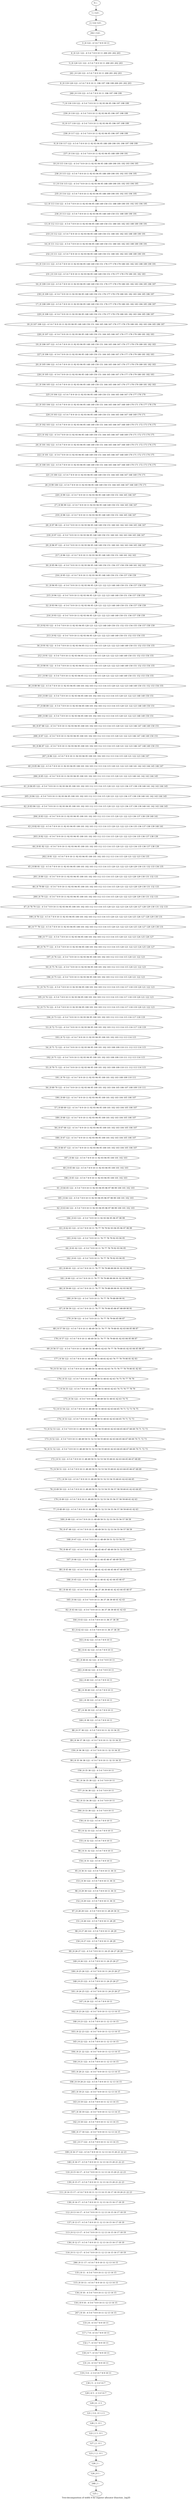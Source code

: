 digraph G {
graph [label="Tree-decomposition of width 4 for register allocator (function _log2f)"]
0[label="0 | : "];
1[label="1 | 123 : "];
2[label="2 | 122 123 : "];
3[label="3 | 8 122 : 4 5 6 7 8 9 10 11 "];
4[label="4 | 8 121 122 : 4 5 6 7 8 9 10 11 200 201 202 203 "];
5[label="5 | 8 120 121 122 : 4 5 6 7 8 9 10 11 200 201 202 203 "];
6[label="6 | 8 119 120 122 : 4 5 6 7 8 9 10 11 196 197 198 199 200 201 202 203 "];
7[label="7 | 8 118 119 122 : 4 5 6 7 8 9 10 11 92 93 94 95 196 197 198 199 "];
8[label="8 | 8 117 118 122 : 4 5 6 7 8 9 10 11 92 93 94 95 196 197 198 199 "];
9[label="9 | 8 116 117 122 : 4 5 6 7 8 9 10 11 92 93 94 95 188 189 190 191 196 197 198 199 "];
10[label="10 | 8 115 116 122 : 4 5 6 7 8 9 10 11 92 93 94 95 188 189 190 191 192 193 194 195 "];
11[label="11 | 8 114 115 122 : 4 5 6 7 8 9 10 11 92 93 94 95 188 189 190 191 192 193 194 195 "];
12[label="12 | 8 113 114 122 : 4 5 6 7 8 9 10 11 92 93 94 95 148 149 150 151 188 189 190 191 192 193 194 195 "];
13[label="13 | 8 112 113 122 : 4 5 6 7 8 9 10 11 92 93 94 95 148 149 150 151 180 181 182 183 188 189 190 191 "];
14[label="14 | 8 111 112 122 : 4 5 6 7 8 9 10 11 92 93 94 95 148 149 150 151 180 181 182 183 188 189 190 191 "];
15[label="15 | 8 110 111 122 : 4 5 6 7 8 9 10 11 92 93 94 95 148 149 150 151 176 177 178 179 180 181 182 183 188 189 190 191 "];
16[label="16 | 8 109 110 122 : 4 5 6 7 8 9 10 11 92 93 94 95 148 149 150 151 176 177 178 179 180 181 182 183 184 185 186 187 "];
17[label="17 | 8 108 109 122 : 4 5 6 7 8 9 10 11 92 93 94 95 148 149 150 151 176 177 178 179 180 181 182 183 184 185 186 187 "];
18[label="18 | 8 107 108 122 : 4 5 6 7 8 9 10 11 92 93 94 95 148 149 150 151 164 165 166 167 176 177 178 179 180 181 182 183 184 185 186 187 "];
19[label="19 | 8 106 107 122 : 4 5 6 7 8 9 10 11 92 93 94 95 148 149 150 151 164 165 166 167 176 177 178 179 180 181 182 183 "];
20[label="20 | 8 105 106 122 : 4 5 6 7 8 9 10 11 92 93 94 95 148 149 150 151 164 165 166 167 176 177 178 179 180 181 182 183 "];
21[label="21 | 8 104 105 122 : 4 5 6 7 8 9 10 11 92 93 94 95 148 149 150 151 164 165 166 167 176 177 178 179 180 181 182 183 "];
22[label="22 | 8 103 104 122 : 4 5 6 7 8 9 10 11 92 93 94 95 148 149 150 151 164 165 166 167 168 169 170 171 176 177 178 179 "];
23[label="23 | 8 102 103 122 : 4 5 6 7 8 9 10 11 92 93 94 95 148 149 150 151 164 165 166 167 168 169 170 171 172 173 174 175 "];
24[label="24 | 8 101 102 122 : 4 5 6 7 8 9 10 11 92 93 94 95 148 149 150 151 164 165 166 167 168 169 170 171 172 173 174 175 "];
25[label="25 | 8 100 101 122 : 4 5 6 7 8 9 10 11 92 93 94 95 148 149 150 151 164 165 166 167 168 169 170 171 172 173 174 175 "];
26[label="26 | 8 99 100 122 : 4 5 6 7 8 9 10 11 92 93 94 95 148 149 150 151 164 165 166 167 168 169 170 171 "];
27[label="27 | 8 98 99 122 : 4 5 6 7 8 9 10 11 92 93 94 95 148 149 150 151 164 165 166 167 "];
28[label="28 | 8 97 98 122 : 4 5 6 7 8 9 10 11 92 93 94 95 148 149 150 151 160 161 162 163 164 165 166 167 "];
29[label="29 | 8 96 97 122 : 4 5 6 7 8 9 10 11 92 93 94 95 148 149 150 151 160 161 162 163 164 165 166 167 "];
30[label="30 | 8 95 96 122 : 4 5 6 7 8 9 10 11 92 93 94 95 148 149 150 151 156 157 158 159 160 161 162 163 "];
31[label="31 | 8 94 95 122 : 4 5 6 7 8 9 10 11 92 93 94 95 120 121 122 123 148 149 150 151 156 157 158 159 "];
32[label="32 | 8 93 94 122 : 4 5 6 7 8 9 10 11 92 93 94 95 120 121 122 123 148 149 150 151 156 157 158 159 "];
33[label="33 | 8 92 93 122 : 4 5 6 7 8 9 10 11 92 93 94 95 120 121 122 123 148 149 150 151 152 153 154 155 156 157 158 159 "];
34[label="34 | 8 91 92 122 : 4 5 6 7 8 9 10 11 92 93 94 95 112 113 114 115 120 121 122 123 148 149 150 151 152 153 154 155 "];
35[label="35 | 8 90 91 122 : 4 5 6 7 8 9 10 11 92 93 94 95 112 113 114 115 120 121 122 123 148 149 150 151 152 153 154 155 "];
36[label="36 | 8 89 90 122 : 4 5 6 7 8 9 10 11 92 93 94 95 100 101 102 103 112 113 114 115 120 121 122 123 148 149 150 151 152 153 154 155 "];
37[label="37 | 8 88 89 122 : 4 5 6 7 8 9 10 11 92 93 94 95 100 101 102 103 112 113 114 115 120 121 122 123 148 149 150 151 "];
38[label="38 | 8 87 88 122 : 4 5 6 7 8 9 10 11 92 93 94 95 100 101 102 103 112 113 114 115 120 121 122 123 146 147 148 149 150 151 "];
39[label="39 | 8 86 87 122 : 4 5 6 7 8 9 10 11 92 93 94 95 100 101 102 103 112 113 114 115 120 121 122 123 146 147 148 149 150 151 "];
40[label="40 | 8 85 86 122 : 4 5 6 7 8 9 10 11 92 93 94 95 100 101 102 103 112 113 114 115 120 121 122 123 140 141 142 143 144 145 146 147 "];
41[label="41 | 8 84 85 122 : 4 5 6 7 8 9 10 11 92 93 94 95 100 101 102 103 112 113 114 115 120 121 122 123 136 137 138 139 140 141 142 143 144 145 "];
42[label="42 | 8 83 84 122 : 4 5 6 7 8 9 10 11 92 93 94 95 100 101 102 103 112 113 114 115 120 121 122 123 136 137 138 139 140 141 142 143 144 145 "];
43[label="43 | 8 82 83 122 : 4 5 6 7 8 9 10 11 92 93 94 95 100 101 102 103 112 113 114 115 120 121 122 123 134 135 136 137 138 139 140 141 "];
44[label="44 | 8 81 82 122 : 4 5 6 7 8 9 10 11 92 93 94 95 100 101 102 103 112 113 114 115 120 121 122 123 134 135 136 137 138 139 "];
45[label="45 | 8 80 81 122 : 4 5 6 7 8 9 10 11 92 93 94 95 100 101 102 103 112 113 114 115 120 121 122 123 128 129 130 131 132 133 134 135 "];
46[label="46 | 8 79 80 122 : 4 5 6 7 8 9 10 11 92 93 94 95 100 101 102 103 112 113 114 115 120 121 122 123 128 129 130 131 132 133 "];
47[label="47 | 8 78 79 122 : 4 5 6 7 8 9 10 11 92 93 94 95 100 101 102 103 112 113 114 115 120 121 122 123 124 125 126 127 128 129 130 131 132 133 "];
48[label="48 | 8 77 78 122 : 4 5 6 7 8 9 10 11 92 93 94 95 100 101 102 103 112 113 114 115 120 121 122 123 124 125 126 127 128 129 130 131 "];
49[label="49 | 8 76 77 122 : 4 5 6 7 8 9 10 11 92 93 94 95 100 101 102 103 112 113 114 115 120 121 122 123 124 125 126 127 "];
50[label="50 | 8 75 76 122 : 4 5 6 7 8 9 10 11 92 93 94 95 100 101 102 103 112 113 114 115 120 121 122 123 "];
51[label="51 | 8 74 75 122 : 4 5 6 7 8 9 10 11 92 93 94 95 100 101 102 103 112 113 114 115 116 117 118 119 120 121 122 123 "];
52[label="52 | 8 73 74 122 : 4 5 6 7 8 9 10 11 92 93 94 95 100 101 102 103 112 113 114 115 116 117 118 119 120 121 122 123 "];
53[label="53 | 8 72 73 122 : 4 5 6 7 8 9 10 11 92 93 94 95 100 101 102 103 112 113 114 115 116 117 118 119 "];
54[label="54 | 8 71 72 122 : 4 5 6 7 8 9 10 11 92 93 94 95 100 101 102 103 108 109 110 111 112 113 114 115 "];
55[label="55 | 8 70 71 122 : 4 5 6 7 8 9 10 11 92 93 94 95 100 101 102 103 108 109 110 111 112 113 114 115 "];
56[label="56 | 8 69 70 122 : 4 5 6 7 8 9 10 11 92 93 94 95 100 101 102 103 104 105 106 107 108 109 110 111 "];
57[label="57 | 8 68 69 122 : 4 5 6 7 8 9 10 11 92 93 94 95 100 101 102 103 104 105 106 107 "];
58[label="58 | 8 67 68 122 : 4 5 6 7 8 9 10 11 92 93 94 95 100 101 102 103 104 105 106 107 "];
59[label="59 | 8 66 67 122 : 4 5 6 7 8 9 10 11 92 93 94 95 100 101 102 103 104 105 106 107 "];
60[label="60 | 8 65 66 122 : 4 5 6 7 8 9 10 11 92 93 94 95 100 101 102 103 "];
61[label="61 | 8 64 65 122 : 4 5 6 7 8 9 10 11 92 93 94 95 96 97 98 99 100 101 102 103 "];
62[label="62 | 8 63 64 122 : 4 5 6 7 8 9 10 11 92 93 94 95 96 97 98 99 100 101 102 103 "];
63[label="63 | 8 62 63 122 : 4 5 6 7 8 9 10 11 76 77 78 79 92 93 94 95 96 97 98 99 "];
64[label="64 | 8 61 62 122 : 4 5 6 7 8 9 10 11 76 77 78 79 92 93 94 95 "];
65[label="65 | 8 60 61 122 : 4 5 6 7 8 9 10 11 76 77 78 79 88 89 90 91 92 93 94 95 "];
66[label="66 | 8 59 60 122 : 4 5 6 7 8 9 10 11 76 77 78 79 88 89 90 91 92 93 94 95 "];
67[label="67 | 8 58 59 122 : 4 5 6 7 8 9 10 11 76 77 78 79 84 85 86 87 88 89 90 91 "];
68[label="68 | 8 57 58 122 : 4 5 6 7 8 9 10 11 48 49 50 51 76 77 78 79 80 81 82 83 84 85 86 87 "];
69[label="69 | 8 56 57 122 : 4 5 6 7 8 9 10 11 48 49 50 51 60 61 62 63 76 77 78 79 80 81 82 83 84 85 86 87 "];
70[label="70 | 8 55 56 122 : 4 5 6 7 8 9 10 11 48 49 50 51 60 61 62 63 74 75 76 77 78 79 80 81 82 83 "];
71[label="71 | 8 54 55 122 : 4 5 6 7 8 9 10 11 48 49 50 51 60 61 62 63 74 75 76 77 78 79 "];
72[label="72 | 8 53 54 122 : 4 5 6 7 8 9 10 11 48 49 50 51 60 61 62 63 64 65 70 71 72 73 74 75 "];
73[label="73 | 8 52 53 122 : 4 5 6 7 8 9 10 11 48 49 50 51 52 53 54 55 60 61 62 63 64 65 66 67 68 69 70 71 72 73 "];
74[label="74 | 8 51 52 122 : 4 5 6 7 8 9 10 11 48 49 50 51 52 53 54 55 60 61 62 63 64 65 66 67 68 69 70 71 72 73 "];
75[label="75 | 8 50 51 122 : 4 5 6 7 8 9 10 11 48 49 50 51 52 53 54 55 60 61 62 63 64 65 66 67 68 69 "];
76[label="76 | 8 49 50 122 : 4 5 6 7 8 9 10 11 48 49 50 51 52 53 54 55 56 57 58 59 60 61 62 63 64 65 "];
77[label="77 | 8 48 49 122 : 4 5 6 7 8 9 10 11 48 49 50 51 52 53 54 55 56 57 58 59 60 61 62 63 "];
78[label="78 | 8 47 48 122 : 4 5 6 7 8 9 10 11 48 49 50 51 52 53 54 55 56 57 58 59 "];
79[label="79 | 8 46 47 122 : 4 5 6 7 8 9 10 11 44 45 46 47 48 49 50 51 52 53 54 55 "];
80[label="80 | 8 45 46 122 : 4 5 6 7 8 9 10 11 40 41 42 43 44 45 46 47 48 49 50 51 "];
81[label="81 | 8 44 45 122 : 4 5 6 7 8 9 10 11 36 37 38 39 40 41 42 43 44 45 46 47 "];
82[label="82 | 8 43 44 122 : 4 5 6 7 8 9 10 11 36 37 38 39 40 41 42 43 "];
83[label="83 | 8 42 43 122 : 4 5 6 7 8 9 10 11 36 37 38 39 "];
84[label="84 | 8 41 42 122 : 4 5 6 7 8 9 10 11 "];
85[label="85 | 8 40 41 42 122 : 4 5 6 7 8 9 10 11 "];
86[label="86 | 8 39 40 122 : 4 5 6 7 8 9 10 11 "];
87[label="87 | 8 38 39 122 : 4 5 6 7 8 9 10 11 "];
88[label="88 | 8 37 38 122 : 4 5 6 7 8 9 10 11 32 33 34 35 "];
89[label="89 | 8 36 37 38 122 : 4 5 6 7 8 9 10 11 32 33 34 35 "];
90[label="90 | 8 35 36 38 122 : 4 5 6 7 8 9 10 11 32 33 34 35 "];
91[label="91 | 8 34 35 38 122 : 4 5 6 7 8 9 10 11 "];
92[label="92 | 8 33 34 38 122 : 4 5 6 7 8 9 10 11 "];
93[label="93 | 8 32 33 122 : 4 5 6 7 8 9 10 11 "];
94[label="94 | 8 31 32 122 : 4 5 6 7 8 9 10 11 "];
95[label="95 | 8 30 31 122 : 4 5 6 7 8 9 10 11 30 31 "];
96[label="96 | 8 29 30 122 : 4 5 6 7 8 9 10 11 30 31 "];
97[label="97 | 8 28 29 122 : 4 5 6 7 8 9 10 11 28 29 30 31 "];
98[label="98 | 8 27 28 122 : 4 5 6 7 8 9 10 11 28 29 "];
99[label="99 | 8 26 27 122 : 4 5 6 7 8 9 10 11 24 25 26 27 28 29 "];
100[label="100 | 8 25 26 122 : 4 5 6 7 8 9 10 11 24 25 26 27 "];
101[label="101 | 8 24 25 122 : 4 5 6 7 8 9 10 11 24 25 26 27 "];
102[label="102 | 8 23 24 122 : 4 5 6 7 8 9 10 11 12 13 14 15 "];
103[label="103 | 8 22 23 122 : 4 5 6 7 8 9 10 11 12 13 14 15 "];
104[label="104 | 8 21 22 122 : 4 5 6 7 8 9 10 11 12 13 14 15 "];
105[label="105 | 8 20 21 122 : 4 5 6 7 8 9 10 11 12 13 14 15 "];
106[label="106 | 8 19 20 21 122 : 4 5 6 7 8 9 10 11 12 13 14 15 "];
107[label="107 | 8 18 19 122 : 4 5 6 7 8 9 10 11 12 13 14 15 "];
108[label="108 | 8 17 18 122 : 4 5 6 7 8 9 10 11 12 13 14 15 "];
109[label="109 | 8 16 17 122 : 4 5 6 7 8 9 10 11 12 13 14 15 20 21 22 23 "];
110[label="110 | 8 15 16 17 : 4 5 6 7 8 9 10 11 12 13 14 15 20 21 22 23 "];
111[label="111 | 8 14 15 17 : 4 5 6 7 8 9 10 11 12 13 14 15 16 17 18 19 20 21 22 23 "];
112[label="112 | 8 13 14 17 : 4 5 6 7 8 9 10 11 12 13 14 15 16 17 18 19 "];
113[label="113 | 8 12 13 17 : 4 5 6 7 8 9 10 11 12 13 14 15 16 17 18 19 "];
114[label="114 | 8 11 12 17 : 4 5 6 7 8 9 10 11 12 13 14 15 16 17 18 19 "];
115[label="115 | 8 10 11 : 4 5 6 7 8 9 10 11 12 13 14 15 "];
116[label="116 | 8 9 10 : 4 5 6 7 8 9 10 11 12 13 14 15 "];
117[label="117 | 7 8 : 4 5 6 7 8 9 10 11 "];
118[label="118 | 6 7 : 4 5 6 7 8 9 10 11 "];
119[label="119 | 5 6 : 2 3 4 5 6 7 8 9 10 11 "];
120[label="120 | 4 5 : 2 3 4 5 6 7 "];
121[label="121 | 3 4 : 0 1 2 3 "];
122[label="122 | 2 3 : 0 1 "];
123[label="123 | 1 2 : 0 1 "];
124[label="124 | 0 1 : "];
125[label="125 | : "];
126[label="126 | 1 : "];
127[label="127 | 2 : 0 1 "];
128[label="128 | 3 : 0 1 "];
129[label="129 | 4 : 2 3 "];
130[label="130 | 5 : 2 3 4 5 6 7 "];
131[label="131 | 6 : 4 5 6 7 8 9 10 11 "];
132[label="132 | 7 : 4 5 6 7 8 9 10 11 "];
133[label="133 | 8 : 4 5 6 7 8 9 10 11 "];
134[label="134 | 8 10 : 4 5 6 7 8 9 10 11 12 13 14 15 "];
135[label="135 | 8 11 : 4 5 6 7 8 9 10 11 12 13 14 15 "];
136[label="136 | 8 12 17 : 4 5 6 7 8 9 10 11 12 13 14 15 16 17 18 19 "];
137[label="137 | 8 13 17 : 4 5 6 7 8 9 10 11 12 13 14 15 16 17 18 19 "];
138[label="138 | 8 14 17 : 4 5 6 7 8 9 10 11 12 13 14 15 16 17 18 19 "];
139[label="139 | 8 15 17 : 4 5 6 7 8 9 10 11 12 13 14 15 20 21 22 23 "];
140[label="140 | 8 16 17 : 4 5 6 7 8 9 10 11 12 13 14 15 20 21 22 23 "];
141[label="141 | 8 17 122 : 4 5 6 7 8 9 10 11 12 13 14 15 "];
142[label="142 | 8 18 122 : 4 5 6 7 8 9 10 11 12 13 14 15 "];
143[label="143 | 8 19 122 : 4 5 6 7 8 9 10 11 12 13 14 15 "];
144[label="144 | 8 21 122 : 4 5 6 7 8 9 10 11 12 13 14 15 "];
145[label="145 | 8 22 122 : 4 5 6 7 8 9 10 11 12 13 14 15 "];
146[label="146 | 8 23 122 : 4 5 6 7 8 9 10 11 12 13 14 15 "];
147[label="147 | 8 24 122 : 4 5 6 7 8 9 10 11 "];
148[label="148 | 8 25 122 : 4 5 6 7 8 9 10 11 24 25 26 27 "];
149[label="149 | 8 26 122 : 4 5 6 7 8 9 10 11 24 25 26 27 "];
150[label="150 | 8 27 122 : 4 5 6 7 8 9 10 11 28 29 "];
151[label="151 | 8 28 122 : 4 5 6 7 8 9 10 11 28 29 "];
152[label="152 | 8 29 122 : 4 5 6 7 8 9 10 11 30 31 "];
153[label="153 | 8 30 122 : 4 5 6 7 8 9 10 11 30 31 "];
154[label="154 | 8 31 122 : 4 5 6 7 8 9 10 11 "];
155[label="155 | 8 32 122 : 4 5 6 7 8 9 10 11 "];
156[label="156 | 8 33 122 : 4 5 6 7 8 9 10 11 "];
157[label="157 | 8 34 38 122 : 4 5 6 7 8 9 10 11 "];
158[label="158 | 8 35 38 122 : 4 5 6 7 8 9 10 11 "];
159[label="159 | 8 36 38 122 : 4 5 6 7 8 9 10 11 32 33 34 35 "];
160[label="160 | 8 38 122 : 4 5 6 7 8 9 10 11 "];
161[label="161 | 8 39 122 : 4 5 6 7 8 9 10 11 "];
162[label="162 | 8 40 122 : 4 5 6 7 8 9 10 11 "];
163[label="163 | 8 42 122 : 4 5 6 7 8 9 10 11 "];
164[label="164 | 8 43 122 : 4 5 6 7 8 9 10 11 36 37 38 39 "];
165[label="165 | 8 44 122 : 4 5 6 7 8 9 10 11 36 37 38 39 40 41 42 43 "];
166[label="166 | 8 45 122 : 4 5 6 7 8 9 10 11 40 41 42 43 44 45 46 47 "];
167[label="167 | 8 46 122 : 4 5 6 7 8 9 10 11 44 45 46 47 48 49 50 51 "];
168[label="168 | 8 47 122 : 4 5 6 7 8 9 10 11 48 49 50 51 52 53 54 55 "];
169[label="169 | 8 48 122 : 4 5 6 7 8 9 10 11 48 49 50 51 52 53 54 55 56 57 58 59 "];
170[label="170 | 8 49 122 : 4 5 6 7 8 9 10 11 48 49 50 51 52 53 54 55 56 57 58 59 60 61 62 63 "];
171[label="171 | 8 50 122 : 4 5 6 7 8 9 10 11 48 49 50 51 52 53 54 55 60 61 62 63 64 65 "];
172[label="172 | 8 51 122 : 4 5 6 7 8 9 10 11 48 49 50 51 52 53 54 55 60 61 62 63 64 65 66 67 68 69 "];
173[label="173 | 8 52 122 : 4 5 6 7 8 9 10 11 48 49 50 51 52 53 54 55 60 61 62 63 64 65 66 67 68 69 70 71 72 73 "];
174[label="174 | 8 53 122 : 4 5 6 7 8 9 10 11 48 49 50 51 60 61 62 63 64 65 70 71 72 73 "];
175[label="175 | 8 54 122 : 4 5 6 7 8 9 10 11 48 49 50 51 60 61 62 63 74 75 "];
176[label="176 | 8 55 122 : 4 5 6 7 8 9 10 11 48 49 50 51 60 61 62 63 74 75 76 77 78 79 "];
177[label="177 | 8 56 122 : 4 5 6 7 8 9 10 11 48 49 50 51 60 61 62 63 76 77 78 79 80 81 82 83 "];
178[label="178 | 8 57 122 : 4 5 6 7 8 9 10 11 48 49 50 51 76 77 78 79 80 81 82 83 84 85 86 87 "];
179[label="179 | 8 58 122 : 4 5 6 7 8 9 10 11 76 77 78 79 84 85 86 87 "];
180[label="180 | 8 59 122 : 4 5 6 7 8 9 10 11 76 77 78 79 88 89 90 91 "];
181[label="181 | 8 60 122 : 4 5 6 7 8 9 10 11 76 77 78 79 88 89 90 91 92 93 94 95 "];
182[label="182 | 8 61 122 : 4 5 6 7 8 9 10 11 76 77 78 79 92 93 94 95 "];
183[label="183 | 8 62 122 : 4 5 6 7 8 9 10 11 76 77 78 79 92 93 94 95 "];
184[label="184 | 8 63 122 : 4 5 6 7 8 9 10 11 92 93 94 95 96 97 98 99 "];
185[label="185 | 8 64 122 : 4 5 6 7 8 9 10 11 92 93 94 95 96 97 98 99 100 101 102 103 "];
186[label="186 | 8 65 122 : 4 5 6 7 8 9 10 11 92 93 94 95 100 101 102 103 "];
187[label="187 | 8 66 122 : 4 5 6 7 8 9 10 11 92 93 94 95 100 101 102 103 "];
188[label="188 | 8 67 122 : 4 5 6 7 8 9 10 11 92 93 94 95 100 101 102 103 104 105 106 107 "];
189[label="189 | 8 68 122 : 4 5 6 7 8 9 10 11 92 93 94 95 100 101 102 103 104 105 106 107 "];
190[label="190 | 8 69 122 : 4 5 6 7 8 9 10 11 92 93 94 95 100 101 102 103 104 105 106 107 "];
191[label="191 | 8 70 122 : 4 5 6 7 8 9 10 11 92 93 94 95 100 101 102 103 108 109 110 111 "];
192[label="192 | 8 71 122 : 4 5 6 7 8 9 10 11 92 93 94 95 100 101 102 103 108 109 110 111 112 113 114 115 "];
193[label="193 | 8 72 122 : 4 5 6 7 8 9 10 11 92 93 94 95 100 101 102 103 112 113 114 115 "];
194[label="194 | 8 73 122 : 4 5 6 7 8 9 10 11 92 93 94 95 100 101 102 103 112 113 114 115 116 117 118 119 "];
195[label="195 | 8 74 122 : 4 5 6 7 8 9 10 11 92 93 94 95 100 101 102 103 112 113 114 115 116 117 118 119 120 121 122 123 "];
196[label="196 | 8 75 122 : 4 5 6 7 8 9 10 11 92 93 94 95 100 101 102 103 112 113 114 115 120 121 122 123 "];
197[label="197 | 8 76 122 : 4 5 6 7 8 9 10 11 92 93 94 95 100 101 102 103 112 113 114 115 120 121 122 123 "];
198[label="198 | 8 77 122 : 4 5 6 7 8 9 10 11 92 93 94 95 100 101 102 103 112 113 114 115 120 121 122 123 124 125 126 127 "];
199[label="199 | 8 78 122 : 4 5 6 7 8 9 10 11 92 93 94 95 100 101 102 103 112 113 114 115 120 121 122 123 124 125 126 127 128 129 130 131 "];
200[label="200 | 8 79 122 : 4 5 6 7 8 9 10 11 92 93 94 95 100 101 102 103 112 113 114 115 120 121 122 123 128 129 130 131 132 133 "];
201[label="201 | 8 80 122 : 4 5 6 7 8 9 10 11 92 93 94 95 100 101 102 103 112 113 114 115 120 121 122 123 128 129 130 131 132 133 "];
202[label="202 | 8 81 122 : 4 5 6 7 8 9 10 11 92 93 94 95 100 101 102 103 112 113 114 115 120 121 122 123 134 135 "];
203[label="203 | 8 82 122 : 4 5 6 7 8 9 10 11 92 93 94 95 100 101 102 103 112 113 114 115 120 121 122 123 134 135 136 137 138 139 "];
204[label="204 | 8 83 122 : 4 5 6 7 8 9 10 11 92 93 94 95 100 101 102 103 112 113 114 115 120 121 122 123 136 137 138 139 140 141 "];
205[label="205 | 8 84 122 : 4 5 6 7 8 9 10 11 92 93 94 95 100 101 102 103 112 113 114 115 120 121 122 123 136 137 138 139 140 141 142 143 144 145 "];
206[label="206 | 8 85 122 : 4 5 6 7 8 9 10 11 92 93 94 95 100 101 102 103 112 113 114 115 120 121 122 123 140 141 142 143 144 145 "];
207[label="207 | 8 86 122 : 4 5 6 7 8 9 10 11 92 93 94 95 100 101 102 103 112 113 114 115 120 121 122 123 146 147 "];
208[label="208 | 8 87 122 : 4 5 6 7 8 9 10 11 92 93 94 95 100 101 102 103 112 113 114 115 120 121 122 123 146 147 148 149 150 151 "];
209[label="209 | 8 88 122 : 4 5 6 7 8 9 10 11 92 93 94 95 100 101 102 103 112 113 114 115 120 121 122 123 148 149 150 151 "];
210[label="210 | 8 89 122 : 4 5 6 7 8 9 10 11 92 93 94 95 100 101 102 103 112 113 114 115 120 121 122 123 148 149 150 151 "];
211[label="211 | 8 90 122 : 4 5 6 7 8 9 10 11 92 93 94 95 112 113 114 115 120 121 122 123 148 149 150 151 152 153 154 155 "];
212[label="212 | 8 91 122 : 4 5 6 7 8 9 10 11 92 93 94 95 112 113 114 115 120 121 122 123 148 149 150 151 152 153 154 155 "];
213[label="213 | 8 92 122 : 4 5 6 7 8 9 10 11 92 93 94 95 120 121 122 123 148 149 150 151 152 153 154 155 "];
214[label="214 | 8 93 122 : 4 5 6 7 8 9 10 11 92 93 94 95 120 121 122 123 148 149 150 151 156 157 158 159 "];
215[label="215 | 8 94 122 : 4 5 6 7 8 9 10 11 92 93 94 95 120 121 122 123 148 149 150 151 156 157 158 159 "];
216[label="216 | 8 95 122 : 4 5 6 7 8 9 10 11 92 93 94 95 148 149 150 151 156 157 158 159 "];
217[label="217 | 8 96 122 : 4 5 6 7 8 9 10 11 92 93 94 95 148 149 150 151 160 161 162 163 "];
218[label="218 | 8 97 122 : 4 5 6 7 8 9 10 11 92 93 94 95 148 149 150 151 160 161 162 163 164 165 166 167 "];
219[label="219 | 8 98 122 : 4 5 6 7 8 9 10 11 92 93 94 95 148 149 150 151 164 165 166 167 "];
220[label="220 | 8 99 122 : 4 5 6 7 8 9 10 11 92 93 94 95 148 149 150 151 164 165 166 167 "];
221[label="221 | 8 100 122 : 4 5 6 7 8 9 10 11 92 93 94 95 148 149 150 151 164 165 166 167 168 169 170 171 "];
222[label="222 | 8 101 122 : 4 5 6 7 8 9 10 11 92 93 94 95 148 149 150 151 164 165 166 167 168 169 170 171 172 173 174 175 "];
223[label="223 | 8 102 122 : 4 5 6 7 8 9 10 11 92 93 94 95 148 149 150 151 164 165 166 167 168 169 170 171 172 173 174 175 "];
224[label="224 | 8 103 122 : 4 5 6 7 8 9 10 11 92 93 94 95 148 149 150 151 164 165 166 167 168 169 170 171 "];
225[label="225 | 8 104 122 : 4 5 6 7 8 9 10 11 92 93 94 95 148 149 150 151 164 165 166 167 176 177 178 179 "];
226[label="226 | 8 105 122 : 4 5 6 7 8 9 10 11 92 93 94 95 148 149 150 151 164 165 166 167 176 177 178 179 180 181 182 183 "];
227[label="227 | 8 106 122 : 4 5 6 7 8 9 10 11 92 93 94 95 148 149 150 151 164 165 166 167 176 177 178 179 180 181 182 183 "];
228[label="228 | 8 107 122 : 4 5 6 7 8 9 10 11 92 93 94 95 148 149 150 151 164 165 166 167 176 177 178 179 180 181 182 183 "];
229[label="229 | 8 108 122 : 4 5 6 7 8 9 10 11 92 93 94 95 148 149 150 151 176 177 178 179 180 181 182 183 184 185 186 187 "];
230[label="230 | 8 109 122 : 4 5 6 7 8 9 10 11 92 93 94 95 148 149 150 151 176 177 178 179 180 181 182 183 184 185 186 187 "];
231[label="231 | 8 110 122 : 4 5 6 7 8 9 10 11 92 93 94 95 148 149 150 151 176 177 178 179 180 181 182 183 "];
232[label="232 | 8 111 122 : 4 5 6 7 8 9 10 11 92 93 94 95 148 149 150 151 180 181 182 183 188 189 190 191 "];
233[label="233 | 8 112 122 : 4 5 6 7 8 9 10 11 92 93 94 95 148 149 150 151 180 181 182 183 188 189 190 191 "];
234[label="234 | 8 113 122 : 4 5 6 7 8 9 10 11 92 93 94 95 148 149 150 151 188 189 190 191 "];
235[label="235 | 8 114 122 : 4 5 6 7 8 9 10 11 92 93 94 95 188 189 190 191 192 193 194 195 "];
236[label="236 | 8 115 122 : 4 5 6 7 8 9 10 11 92 93 94 95 188 189 190 191 192 193 194 195 "];
237[label="237 | 8 116 122 : 4 5 6 7 8 9 10 11 92 93 94 95 188 189 190 191 "];
238[label="238 | 8 117 122 : 4 5 6 7 8 9 10 11 92 93 94 95 196 197 198 199 "];
239[label="239 | 8 118 122 : 4 5 6 7 8 9 10 11 92 93 94 95 196 197 198 199 "];
240[label="240 | 8 119 122 : 4 5 6 7 8 9 10 11 196 197 198 199 "];
241[label="241 | 8 120 122 : 4 5 6 7 8 9 10 11 200 201 202 203 "];
242[label="242 | 122 : "];
243[label="243 | 8 40 42 122 : 4 5 6 7 8 9 10 11 "];
244[label="244 | 8 33 38 122 : 4 5 6 7 8 9 10 11 "];
245[label="245 | 8 19 21 122 : 4 5 6 7 8 9 10 11 12 13 14 15 "];
246[label="246 | 8 11 17 : 4 5 6 7 8 9 10 11 12 13 14 15 "];
247[label="247 | 8 10 : 4 5 6 7 8 9 10 11 12 13 14 15 "];
248[label="248 | 1 : "];
0->1 ;
1->2 ;
3->4 ;
4->5 ;
84->85 ;
88->89 ;
105->106 ;
126->124 ;
123->126 ;
127->123 ;
122->127 ;
128->122 ;
121->128 ;
129->121 ;
120->129 ;
130->120 ;
119->130 ;
131->119 ;
118->131 ;
132->118 ;
117->132 ;
133->117 ;
134->116 ;
115->134 ;
135->115 ;
136->114 ;
113->136 ;
137->113 ;
112->137 ;
138->112 ;
111->138 ;
139->111 ;
110->139 ;
140->110 ;
109->140 ;
141->109 ;
108->141 ;
142->108 ;
107->142 ;
143->107 ;
144->105 ;
104->144 ;
145->104 ;
103->145 ;
146->103 ;
102->146 ;
147->102 ;
101->147 ;
148->101 ;
100->148 ;
149->100 ;
99->149 ;
150->99 ;
98->150 ;
151->98 ;
97->151 ;
152->97 ;
96->152 ;
153->96 ;
95->153 ;
154->95 ;
94->154 ;
155->94 ;
93->155 ;
156->93 ;
157->92 ;
91->157 ;
158->91 ;
90->158 ;
159->90 ;
89->159 ;
160->88 ;
87->160 ;
161->87 ;
86->161 ;
162->86 ;
163->84 ;
83->163 ;
164->83 ;
82->164 ;
165->82 ;
81->165 ;
166->81 ;
80->166 ;
167->80 ;
79->167 ;
168->79 ;
78->168 ;
169->78 ;
77->169 ;
170->77 ;
76->170 ;
171->76 ;
75->171 ;
172->75 ;
74->172 ;
173->74 ;
73->173 ;
174->73 ;
72->174 ;
175->72 ;
71->175 ;
176->71 ;
70->176 ;
177->70 ;
69->177 ;
178->69 ;
68->178 ;
179->68 ;
67->179 ;
180->67 ;
66->180 ;
181->66 ;
65->181 ;
182->65 ;
64->182 ;
183->64 ;
63->183 ;
184->63 ;
62->184 ;
185->62 ;
61->185 ;
186->61 ;
60->186 ;
187->60 ;
59->187 ;
188->59 ;
58->188 ;
189->58 ;
57->189 ;
190->57 ;
56->190 ;
191->56 ;
55->191 ;
192->55 ;
54->192 ;
193->54 ;
53->193 ;
194->53 ;
52->194 ;
195->52 ;
51->195 ;
196->51 ;
50->196 ;
197->50 ;
49->197 ;
198->49 ;
48->198 ;
199->48 ;
47->199 ;
200->47 ;
46->200 ;
201->46 ;
45->201 ;
202->45 ;
44->202 ;
203->44 ;
43->203 ;
204->43 ;
42->204 ;
205->42 ;
41->205 ;
206->41 ;
40->206 ;
207->40 ;
39->207 ;
208->39 ;
38->208 ;
209->38 ;
37->209 ;
210->37 ;
36->210 ;
211->36 ;
35->211 ;
212->35 ;
34->212 ;
213->34 ;
33->213 ;
214->33 ;
32->214 ;
215->32 ;
31->215 ;
216->31 ;
30->216 ;
217->30 ;
29->217 ;
218->29 ;
28->218 ;
219->28 ;
27->219 ;
220->27 ;
26->220 ;
221->26 ;
25->221 ;
222->25 ;
24->222 ;
223->24 ;
23->223 ;
224->23 ;
22->224 ;
225->22 ;
21->225 ;
226->21 ;
20->226 ;
227->20 ;
19->227 ;
228->19 ;
18->228 ;
229->18 ;
17->229 ;
230->17 ;
16->230 ;
231->16 ;
15->231 ;
232->15 ;
14->232 ;
233->14 ;
13->233 ;
234->13 ;
12->234 ;
235->12 ;
11->235 ;
236->11 ;
10->236 ;
237->10 ;
9->237 ;
238->9 ;
8->238 ;
239->8 ;
7->239 ;
240->7 ;
6->240 ;
241->6 ;
5->241 ;
242->3 ;
2->242 ;
243->162 ;
85->243 ;
244->156 ;
92->244 ;
245->143 ;
106->245 ;
246->135 ;
114->246 ;
247->133 ;
116->247 ;
248->125 ;
124->248 ;
}
